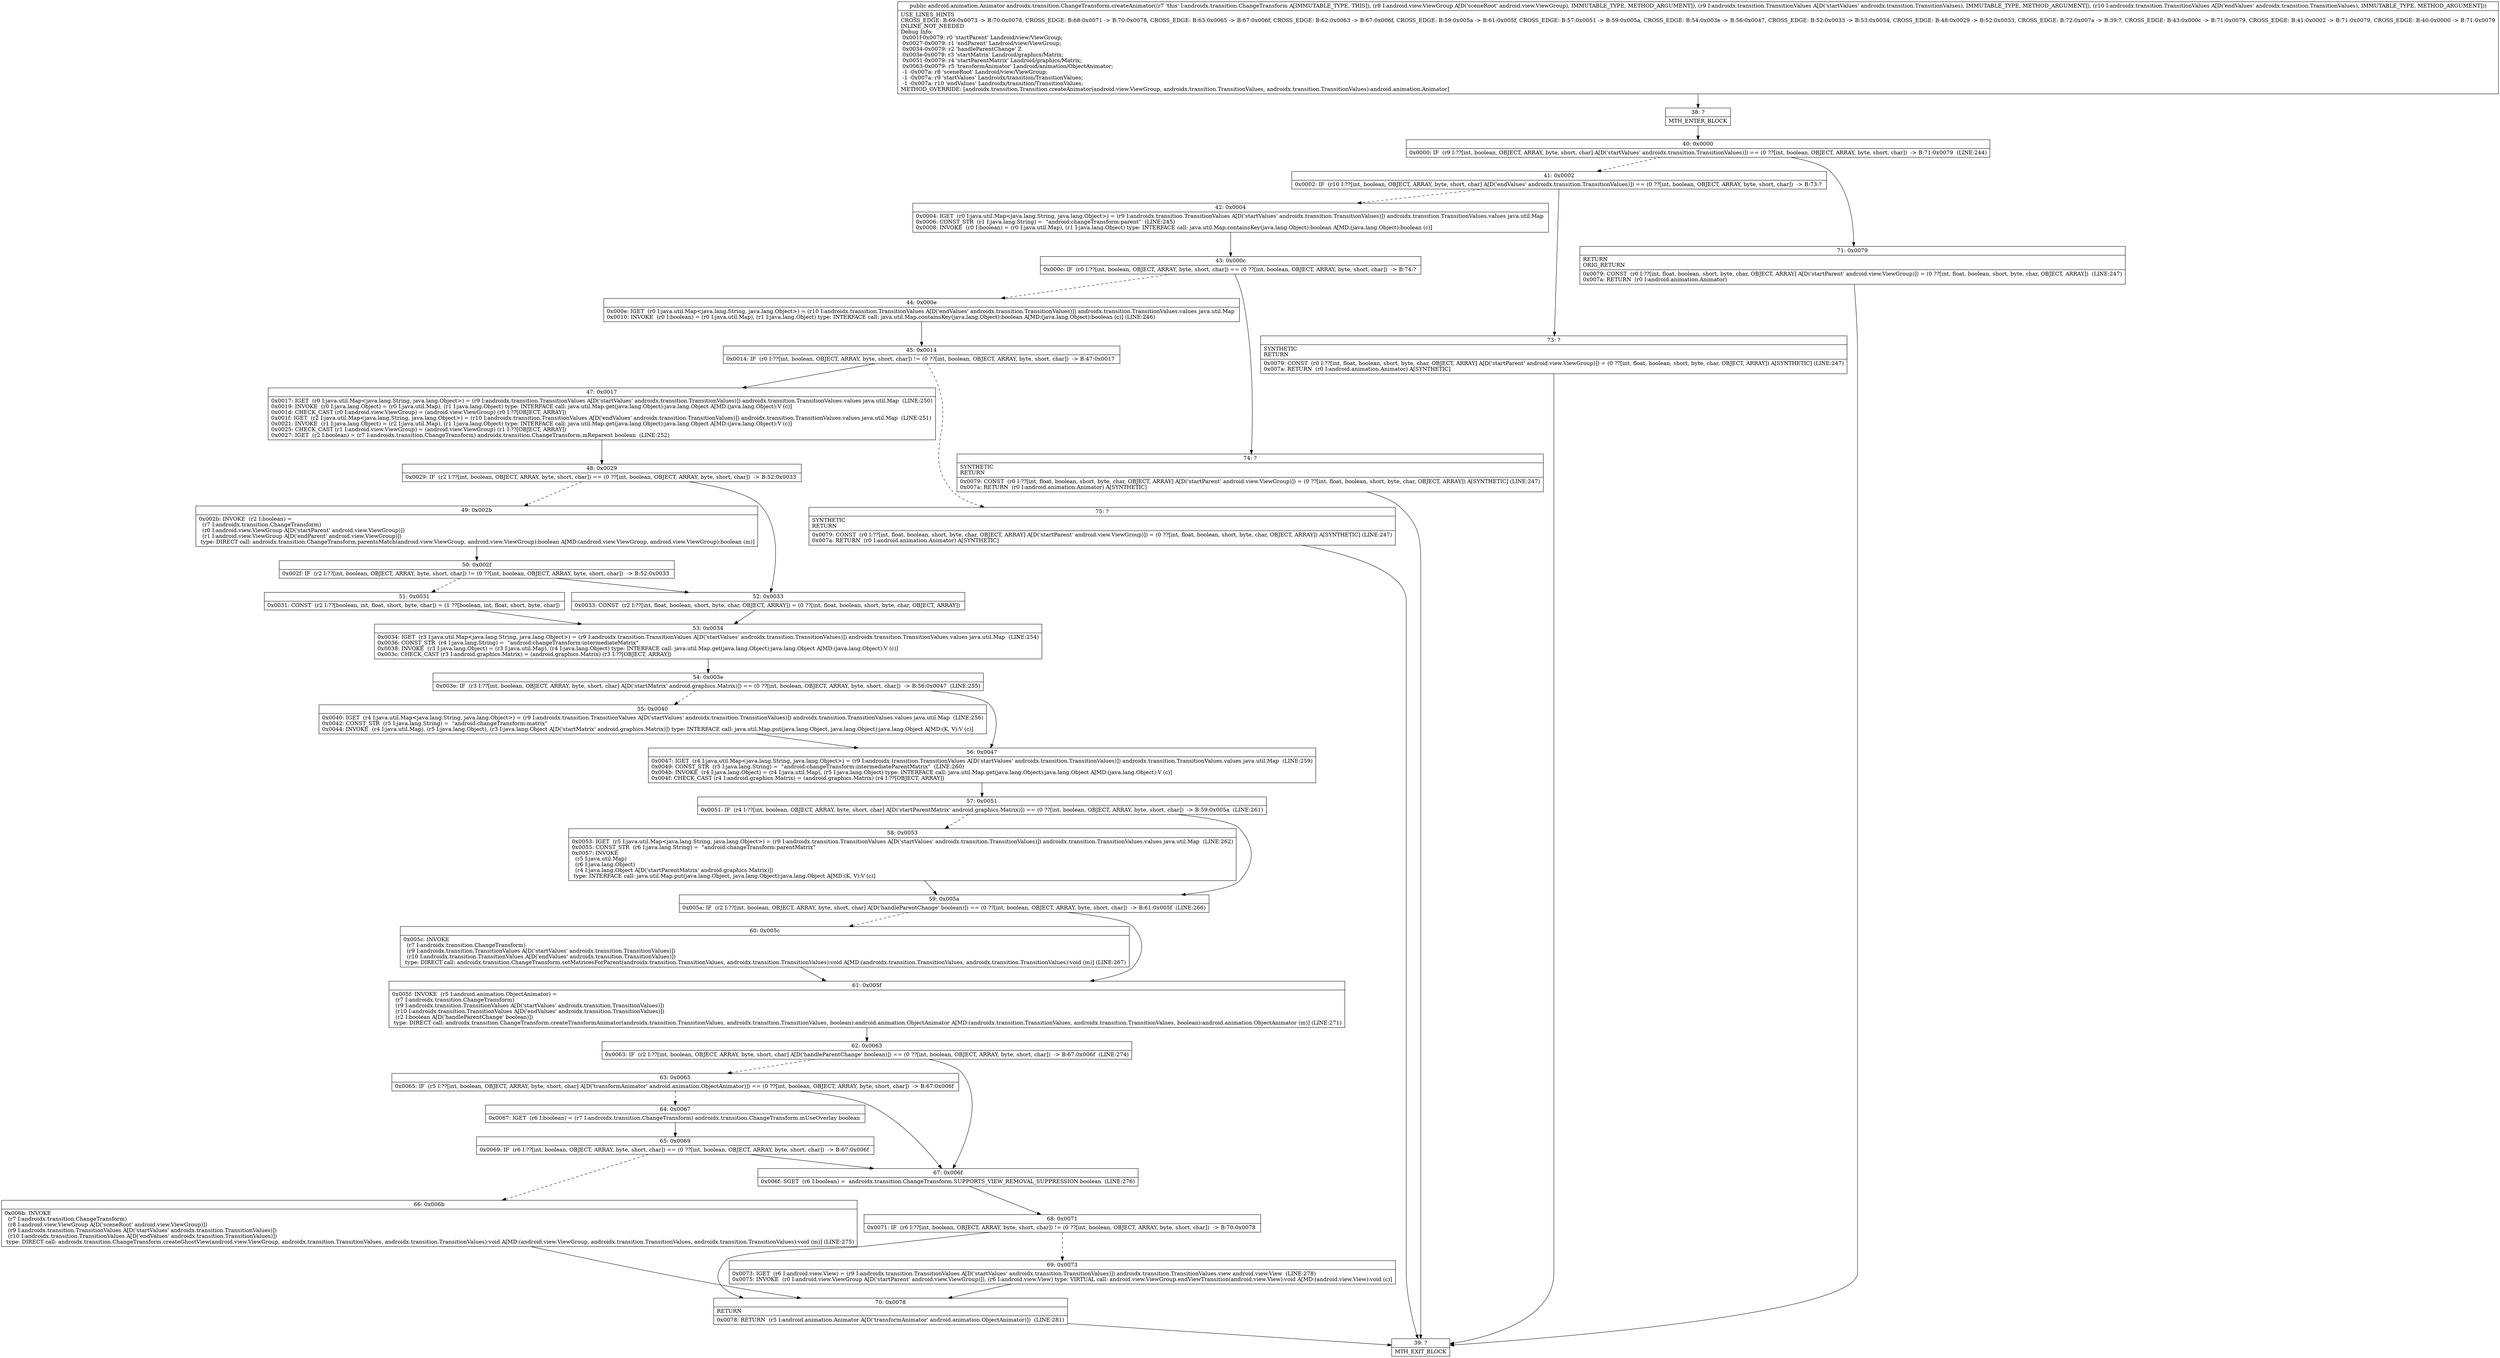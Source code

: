 digraph "CFG forandroidx.transition.ChangeTransform.createAnimator(Landroid\/view\/ViewGroup;Landroidx\/transition\/TransitionValues;Landroidx\/transition\/TransitionValues;)Landroid\/animation\/Animator;" {
Node_38 [shape=record,label="{38\:\ ?|MTH_ENTER_BLOCK\l}"];
Node_40 [shape=record,label="{40\:\ 0x0000|0x0000: IF  (r9 I:??[int, boolean, OBJECT, ARRAY, byte, short, char] A[D('startValues' androidx.transition.TransitionValues)]) == (0 ??[int, boolean, OBJECT, ARRAY, byte, short, char])  \-\> B:71:0x0079  (LINE:244)\l}"];
Node_41 [shape=record,label="{41\:\ 0x0002|0x0002: IF  (r10 I:??[int, boolean, OBJECT, ARRAY, byte, short, char] A[D('endValues' androidx.transition.TransitionValues)]) == (0 ??[int, boolean, OBJECT, ARRAY, byte, short, char])  \-\> B:73:? \l}"];
Node_42 [shape=record,label="{42\:\ 0x0004|0x0004: IGET  (r0 I:java.util.Map\<java.lang.String, java.lang.Object\>) = (r9 I:androidx.transition.TransitionValues A[D('startValues' androidx.transition.TransitionValues)]) androidx.transition.TransitionValues.values java.util.Map \l0x0006: CONST_STR  (r1 I:java.lang.String) =  \"android:changeTransform:parent\"  (LINE:245)\l0x0008: INVOKE  (r0 I:boolean) = (r0 I:java.util.Map), (r1 I:java.lang.Object) type: INTERFACE call: java.util.Map.containsKey(java.lang.Object):boolean A[MD:(java.lang.Object):boolean (c)]\l}"];
Node_43 [shape=record,label="{43\:\ 0x000c|0x000c: IF  (r0 I:??[int, boolean, OBJECT, ARRAY, byte, short, char]) == (0 ??[int, boolean, OBJECT, ARRAY, byte, short, char])  \-\> B:74:? \l}"];
Node_44 [shape=record,label="{44\:\ 0x000e|0x000e: IGET  (r0 I:java.util.Map\<java.lang.String, java.lang.Object\>) = (r10 I:androidx.transition.TransitionValues A[D('endValues' androidx.transition.TransitionValues)]) androidx.transition.TransitionValues.values java.util.Map \l0x0010: INVOKE  (r0 I:boolean) = (r0 I:java.util.Map), (r1 I:java.lang.Object) type: INTERFACE call: java.util.Map.containsKey(java.lang.Object):boolean A[MD:(java.lang.Object):boolean (c)] (LINE:246)\l}"];
Node_45 [shape=record,label="{45\:\ 0x0014|0x0014: IF  (r0 I:??[int, boolean, OBJECT, ARRAY, byte, short, char]) != (0 ??[int, boolean, OBJECT, ARRAY, byte, short, char])  \-\> B:47:0x0017 \l}"];
Node_47 [shape=record,label="{47\:\ 0x0017|0x0017: IGET  (r0 I:java.util.Map\<java.lang.String, java.lang.Object\>) = (r9 I:androidx.transition.TransitionValues A[D('startValues' androidx.transition.TransitionValues)]) androidx.transition.TransitionValues.values java.util.Map  (LINE:250)\l0x0019: INVOKE  (r0 I:java.lang.Object) = (r0 I:java.util.Map), (r1 I:java.lang.Object) type: INTERFACE call: java.util.Map.get(java.lang.Object):java.lang.Object A[MD:(java.lang.Object):V (c)]\l0x001d: CHECK_CAST (r0 I:android.view.ViewGroup) = (android.view.ViewGroup) (r0 I:??[OBJECT, ARRAY]) \l0x001f: IGET  (r2 I:java.util.Map\<java.lang.String, java.lang.Object\>) = (r10 I:androidx.transition.TransitionValues A[D('endValues' androidx.transition.TransitionValues)]) androidx.transition.TransitionValues.values java.util.Map  (LINE:251)\l0x0021: INVOKE  (r1 I:java.lang.Object) = (r2 I:java.util.Map), (r1 I:java.lang.Object) type: INTERFACE call: java.util.Map.get(java.lang.Object):java.lang.Object A[MD:(java.lang.Object):V (c)]\l0x0025: CHECK_CAST (r1 I:android.view.ViewGroup) = (android.view.ViewGroup) (r1 I:??[OBJECT, ARRAY]) \l0x0027: IGET  (r2 I:boolean) = (r7 I:androidx.transition.ChangeTransform) androidx.transition.ChangeTransform.mReparent boolean  (LINE:252)\l}"];
Node_48 [shape=record,label="{48\:\ 0x0029|0x0029: IF  (r2 I:??[int, boolean, OBJECT, ARRAY, byte, short, char]) == (0 ??[int, boolean, OBJECT, ARRAY, byte, short, char])  \-\> B:52:0x0033 \l}"];
Node_49 [shape=record,label="{49\:\ 0x002b|0x002b: INVOKE  (r2 I:boolean) = \l  (r7 I:androidx.transition.ChangeTransform)\l  (r0 I:android.view.ViewGroup A[D('startParent' android.view.ViewGroup)])\l  (r1 I:android.view.ViewGroup A[D('endParent' android.view.ViewGroup)])\l type: DIRECT call: androidx.transition.ChangeTransform.parentsMatch(android.view.ViewGroup, android.view.ViewGroup):boolean A[MD:(android.view.ViewGroup, android.view.ViewGroup):boolean (m)]\l}"];
Node_50 [shape=record,label="{50\:\ 0x002f|0x002f: IF  (r2 I:??[int, boolean, OBJECT, ARRAY, byte, short, char]) != (0 ??[int, boolean, OBJECT, ARRAY, byte, short, char])  \-\> B:52:0x0033 \l}"];
Node_51 [shape=record,label="{51\:\ 0x0031|0x0031: CONST  (r2 I:??[boolean, int, float, short, byte, char]) = (1 ??[boolean, int, float, short, byte, char]) \l}"];
Node_53 [shape=record,label="{53\:\ 0x0034|0x0034: IGET  (r3 I:java.util.Map\<java.lang.String, java.lang.Object\>) = (r9 I:androidx.transition.TransitionValues A[D('startValues' androidx.transition.TransitionValues)]) androidx.transition.TransitionValues.values java.util.Map  (LINE:254)\l0x0036: CONST_STR  (r4 I:java.lang.String) =  \"android:changeTransform:intermediateMatrix\" \l0x0038: INVOKE  (r3 I:java.lang.Object) = (r3 I:java.util.Map), (r4 I:java.lang.Object) type: INTERFACE call: java.util.Map.get(java.lang.Object):java.lang.Object A[MD:(java.lang.Object):V (c)]\l0x003c: CHECK_CAST (r3 I:android.graphics.Matrix) = (android.graphics.Matrix) (r3 I:??[OBJECT, ARRAY]) \l}"];
Node_54 [shape=record,label="{54\:\ 0x003e|0x003e: IF  (r3 I:??[int, boolean, OBJECT, ARRAY, byte, short, char] A[D('startMatrix' android.graphics.Matrix)]) == (0 ??[int, boolean, OBJECT, ARRAY, byte, short, char])  \-\> B:56:0x0047  (LINE:255)\l}"];
Node_55 [shape=record,label="{55\:\ 0x0040|0x0040: IGET  (r4 I:java.util.Map\<java.lang.String, java.lang.Object\>) = (r9 I:androidx.transition.TransitionValues A[D('startValues' androidx.transition.TransitionValues)]) androidx.transition.TransitionValues.values java.util.Map  (LINE:256)\l0x0042: CONST_STR  (r5 I:java.lang.String) =  \"android:changeTransform:matrix\" \l0x0044: INVOKE  (r4 I:java.util.Map), (r5 I:java.lang.Object), (r3 I:java.lang.Object A[D('startMatrix' android.graphics.Matrix)]) type: INTERFACE call: java.util.Map.put(java.lang.Object, java.lang.Object):java.lang.Object A[MD:(K, V):V (c)]\l}"];
Node_56 [shape=record,label="{56\:\ 0x0047|0x0047: IGET  (r4 I:java.util.Map\<java.lang.String, java.lang.Object\>) = (r9 I:androidx.transition.TransitionValues A[D('startValues' androidx.transition.TransitionValues)]) androidx.transition.TransitionValues.values java.util.Map  (LINE:259)\l0x0049: CONST_STR  (r5 I:java.lang.String) =  \"android:changeTransform:intermediateParentMatrix\"  (LINE:260)\l0x004b: INVOKE  (r4 I:java.lang.Object) = (r4 I:java.util.Map), (r5 I:java.lang.Object) type: INTERFACE call: java.util.Map.get(java.lang.Object):java.lang.Object A[MD:(java.lang.Object):V (c)]\l0x004f: CHECK_CAST (r4 I:android.graphics.Matrix) = (android.graphics.Matrix) (r4 I:??[OBJECT, ARRAY]) \l}"];
Node_57 [shape=record,label="{57\:\ 0x0051|0x0051: IF  (r4 I:??[int, boolean, OBJECT, ARRAY, byte, short, char] A[D('startParentMatrix' android.graphics.Matrix)]) == (0 ??[int, boolean, OBJECT, ARRAY, byte, short, char])  \-\> B:59:0x005a  (LINE:261)\l}"];
Node_58 [shape=record,label="{58\:\ 0x0053|0x0053: IGET  (r5 I:java.util.Map\<java.lang.String, java.lang.Object\>) = (r9 I:androidx.transition.TransitionValues A[D('startValues' androidx.transition.TransitionValues)]) androidx.transition.TransitionValues.values java.util.Map  (LINE:262)\l0x0055: CONST_STR  (r6 I:java.lang.String) =  \"android:changeTransform:parentMatrix\" \l0x0057: INVOKE  \l  (r5 I:java.util.Map)\l  (r6 I:java.lang.Object)\l  (r4 I:java.lang.Object A[D('startParentMatrix' android.graphics.Matrix)])\l type: INTERFACE call: java.util.Map.put(java.lang.Object, java.lang.Object):java.lang.Object A[MD:(K, V):V (c)]\l}"];
Node_59 [shape=record,label="{59\:\ 0x005a|0x005a: IF  (r2 I:??[int, boolean, OBJECT, ARRAY, byte, short, char] A[D('handleParentChange' boolean)]) == (0 ??[int, boolean, OBJECT, ARRAY, byte, short, char])  \-\> B:61:0x005f  (LINE:266)\l}"];
Node_60 [shape=record,label="{60\:\ 0x005c|0x005c: INVOKE  \l  (r7 I:androidx.transition.ChangeTransform)\l  (r9 I:androidx.transition.TransitionValues A[D('startValues' androidx.transition.TransitionValues)])\l  (r10 I:androidx.transition.TransitionValues A[D('endValues' androidx.transition.TransitionValues)])\l type: DIRECT call: androidx.transition.ChangeTransform.setMatricesForParent(androidx.transition.TransitionValues, androidx.transition.TransitionValues):void A[MD:(androidx.transition.TransitionValues, androidx.transition.TransitionValues):void (m)] (LINE:267)\l}"];
Node_61 [shape=record,label="{61\:\ 0x005f|0x005f: INVOKE  (r5 I:android.animation.ObjectAnimator) = \l  (r7 I:androidx.transition.ChangeTransform)\l  (r9 I:androidx.transition.TransitionValues A[D('startValues' androidx.transition.TransitionValues)])\l  (r10 I:androidx.transition.TransitionValues A[D('endValues' androidx.transition.TransitionValues)])\l  (r2 I:boolean A[D('handleParentChange' boolean)])\l type: DIRECT call: androidx.transition.ChangeTransform.createTransformAnimator(androidx.transition.TransitionValues, androidx.transition.TransitionValues, boolean):android.animation.ObjectAnimator A[MD:(androidx.transition.TransitionValues, androidx.transition.TransitionValues, boolean):android.animation.ObjectAnimator (m)] (LINE:271)\l}"];
Node_62 [shape=record,label="{62\:\ 0x0063|0x0063: IF  (r2 I:??[int, boolean, OBJECT, ARRAY, byte, short, char] A[D('handleParentChange' boolean)]) == (0 ??[int, boolean, OBJECT, ARRAY, byte, short, char])  \-\> B:67:0x006f  (LINE:274)\l}"];
Node_63 [shape=record,label="{63\:\ 0x0065|0x0065: IF  (r5 I:??[int, boolean, OBJECT, ARRAY, byte, short, char] A[D('transformAnimator' android.animation.ObjectAnimator)]) == (0 ??[int, boolean, OBJECT, ARRAY, byte, short, char])  \-\> B:67:0x006f \l}"];
Node_64 [shape=record,label="{64\:\ 0x0067|0x0067: IGET  (r6 I:boolean) = (r7 I:androidx.transition.ChangeTransform) androidx.transition.ChangeTransform.mUseOverlay boolean \l}"];
Node_65 [shape=record,label="{65\:\ 0x0069|0x0069: IF  (r6 I:??[int, boolean, OBJECT, ARRAY, byte, short, char]) == (0 ??[int, boolean, OBJECT, ARRAY, byte, short, char])  \-\> B:67:0x006f \l}"];
Node_66 [shape=record,label="{66\:\ 0x006b|0x006b: INVOKE  \l  (r7 I:androidx.transition.ChangeTransform)\l  (r8 I:android.view.ViewGroup A[D('sceneRoot' android.view.ViewGroup)])\l  (r9 I:androidx.transition.TransitionValues A[D('startValues' androidx.transition.TransitionValues)])\l  (r10 I:androidx.transition.TransitionValues A[D('endValues' androidx.transition.TransitionValues)])\l type: DIRECT call: androidx.transition.ChangeTransform.createGhostView(android.view.ViewGroup, androidx.transition.TransitionValues, androidx.transition.TransitionValues):void A[MD:(android.view.ViewGroup, androidx.transition.TransitionValues, androidx.transition.TransitionValues):void (m)] (LINE:275)\l}"];
Node_70 [shape=record,label="{70\:\ 0x0078|RETURN\l|0x0078: RETURN  (r5 I:android.animation.Animator A[D('transformAnimator' android.animation.ObjectAnimator)])  (LINE:281)\l}"];
Node_39 [shape=record,label="{39\:\ ?|MTH_EXIT_BLOCK\l}"];
Node_67 [shape=record,label="{67\:\ 0x006f|0x006f: SGET  (r6 I:boolean) =  androidx.transition.ChangeTransform.SUPPORTS_VIEW_REMOVAL_SUPPRESSION boolean  (LINE:276)\l}"];
Node_68 [shape=record,label="{68\:\ 0x0071|0x0071: IF  (r6 I:??[int, boolean, OBJECT, ARRAY, byte, short, char]) != (0 ??[int, boolean, OBJECT, ARRAY, byte, short, char])  \-\> B:70:0x0078 \l}"];
Node_69 [shape=record,label="{69\:\ 0x0073|0x0073: IGET  (r6 I:android.view.View) = (r9 I:androidx.transition.TransitionValues A[D('startValues' androidx.transition.TransitionValues)]) androidx.transition.TransitionValues.view android.view.View  (LINE:278)\l0x0075: INVOKE  (r0 I:android.view.ViewGroup A[D('startParent' android.view.ViewGroup)]), (r6 I:android.view.View) type: VIRTUAL call: android.view.ViewGroup.endViewTransition(android.view.View):void A[MD:(android.view.View):void (c)]\l}"];
Node_52 [shape=record,label="{52\:\ 0x0033|0x0033: CONST  (r2 I:??[int, float, boolean, short, byte, char, OBJECT, ARRAY]) = (0 ??[int, float, boolean, short, byte, char, OBJECT, ARRAY]) \l}"];
Node_75 [shape=record,label="{75\:\ ?|SYNTHETIC\lRETURN\l|0x0079: CONST  (r0 I:??[int, float, boolean, short, byte, char, OBJECT, ARRAY] A[D('startParent' android.view.ViewGroup)]) = (0 ??[int, float, boolean, short, byte, char, OBJECT, ARRAY]) A[SYNTHETIC] (LINE:247)\l0x007a: RETURN  (r0 I:android.animation.Animator) A[SYNTHETIC]\l}"];
Node_74 [shape=record,label="{74\:\ ?|SYNTHETIC\lRETURN\l|0x0079: CONST  (r0 I:??[int, float, boolean, short, byte, char, OBJECT, ARRAY] A[D('startParent' android.view.ViewGroup)]) = (0 ??[int, float, boolean, short, byte, char, OBJECT, ARRAY]) A[SYNTHETIC] (LINE:247)\l0x007a: RETURN  (r0 I:android.animation.Animator) A[SYNTHETIC]\l}"];
Node_73 [shape=record,label="{73\:\ ?|SYNTHETIC\lRETURN\l|0x0079: CONST  (r0 I:??[int, float, boolean, short, byte, char, OBJECT, ARRAY] A[D('startParent' android.view.ViewGroup)]) = (0 ??[int, float, boolean, short, byte, char, OBJECT, ARRAY]) A[SYNTHETIC] (LINE:247)\l0x007a: RETURN  (r0 I:android.animation.Animator) A[SYNTHETIC]\l}"];
Node_71 [shape=record,label="{71\:\ 0x0079|RETURN\lORIG_RETURN\l|0x0079: CONST  (r0 I:??[int, float, boolean, short, byte, char, OBJECT, ARRAY] A[D('startParent' android.view.ViewGroup)]) = (0 ??[int, float, boolean, short, byte, char, OBJECT, ARRAY])  (LINE:247)\l0x007a: RETURN  (r0 I:android.animation.Animator) \l}"];
MethodNode[shape=record,label="{public android.animation.Animator androidx.transition.ChangeTransform.createAnimator((r7 'this' I:androidx.transition.ChangeTransform A[IMMUTABLE_TYPE, THIS]), (r8 I:android.view.ViewGroup A[D('sceneRoot' android.view.ViewGroup), IMMUTABLE_TYPE, METHOD_ARGUMENT]), (r9 I:androidx.transition.TransitionValues A[D('startValues' androidx.transition.TransitionValues), IMMUTABLE_TYPE, METHOD_ARGUMENT]), (r10 I:androidx.transition.TransitionValues A[D('endValues' androidx.transition.TransitionValues), IMMUTABLE_TYPE, METHOD_ARGUMENT]))  | USE_LINES_HINTS\lCROSS_EDGE: B:69:0x0073 \-\> B:70:0x0078, CROSS_EDGE: B:68:0x0071 \-\> B:70:0x0078, CROSS_EDGE: B:63:0x0065 \-\> B:67:0x006f, CROSS_EDGE: B:62:0x0063 \-\> B:67:0x006f, CROSS_EDGE: B:59:0x005a \-\> B:61:0x005f, CROSS_EDGE: B:57:0x0051 \-\> B:59:0x005a, CROSS_EDGE: B:54:0x003e \-\> B:56:0x0047, CROSS_EDGE: B:52:0x0033 \-\> B:53:0x0034, CROSS_EDGE: B:48:0x0029 \-\> B:52:0x0033, CROSS_EDGE: B:72:0x007a \-\> B:39:?, CROSS_EDGE: B:43:0x000c \-\> B:71:0x0079, CROSS_EDGE: B:41:0x0002 \-\> B:71:0x0079, CROSS_EDGE: B:40:0x0000 \-\> B:71:0x0079\lINLINE_NOT_NEEDED\lDebug Info:\l  0x001f\-0x0079: r0 'startParent' Landroid\/view\/ViewGroup;\l  0x0027\-0x0079: r1 'endParent' Landroid\/view\/ViewGroup;\l  0x0034\-0x0079: r2 'handleParentChange' Z\l  0x003e\-0x0079: r3 'startMatrix' Landroid\/graphics\/Matrix;\l  0x0051\-0x0079: r4 'startParentMatrix' Landroid\/graphics\/Matrix;\l  0x0063\-0x0079: r5 'transformAnimator' Landroid\/animation\/ObjectAnimator;\l  \-1 \-0x007a: r8 'sceneRoot' Landroid\/view\/ViewGroup;\l  \-1 \-0x007a: r9 'startValues' Landroidx\/transition\/TransitionValues;\l  \-1 \-0x007a: r10 'endValues' Landroidx\/transition\/TransitionValues;\lMETHOD_OVERRIDE: [androidx.transition.Transition.createAnimator(android.view.ViewGroup, androidx.transition.TransitionValues, androidx.transition.TransitionValues):android.animation.Animator]\l}"];
MethodNode -> Node_38;Node_38 -> Node_40;
Node_40 -> Node_41[style=dashed];
Node_40 -> Node_71;
Node_41 -> Node_42[style=dashed];
Node_41 -> Node_73;
Node_42 -> Node_43;
Node_43 -> Node_44[style=dashed];
Node_43 -> Node_74;
Node_44 -> Node_45;
Node_45 -> Node_47;
Node_45 -> Node_75[style=dashed];
Node_47 -> Node_48;
Node_48 -> Node_49[style=dashed];
Node_48 -> Node_52;
Node_49 -> Node_50;
Node_50 -> Node_51[style=dashed];
Node_50 -> Node_52;
Node_51 -> Node_53;
Node_53 -> Node_54;
Node_54 -> Node_55[style=dashed];
Node_54 -> Node_56;
Node_55 -> Node_56;
Node_56 -> Node_57;
Node_57 -> Node_58[style=dashed];
Node_57 -> Node_59;
Node_58 -> Node_59;
Node_59 -> Node_60[style=dashed];
Node_59 -> Node_61;
Node_60 -> Node_61;
Node_61 -> Node_62;
Node_62 -> Node_63[style=dashed];
Node_62 -> Node_67;
Node_63 -> Node_64[style=dashed];
Node_63 -> Node_67;
Node_64 -> Node_65;
Node_65 -> Node_66[style=dashed];
Node_65 -> Node_67;
Node_66 -> Node_70;
Node_70 -> Node_39;
Node_67 -> Node_68;
Node_68 -> Node_69[style=dashed];
Node_68 -> Node_70;
Node_69 -> Node_70;
Node_52 -> Node_53;
Node_75 -> Node_39;
Node_74 -> Node_39;
Node_73 -> Node_39;
Node_71 -> Node_39;
}


